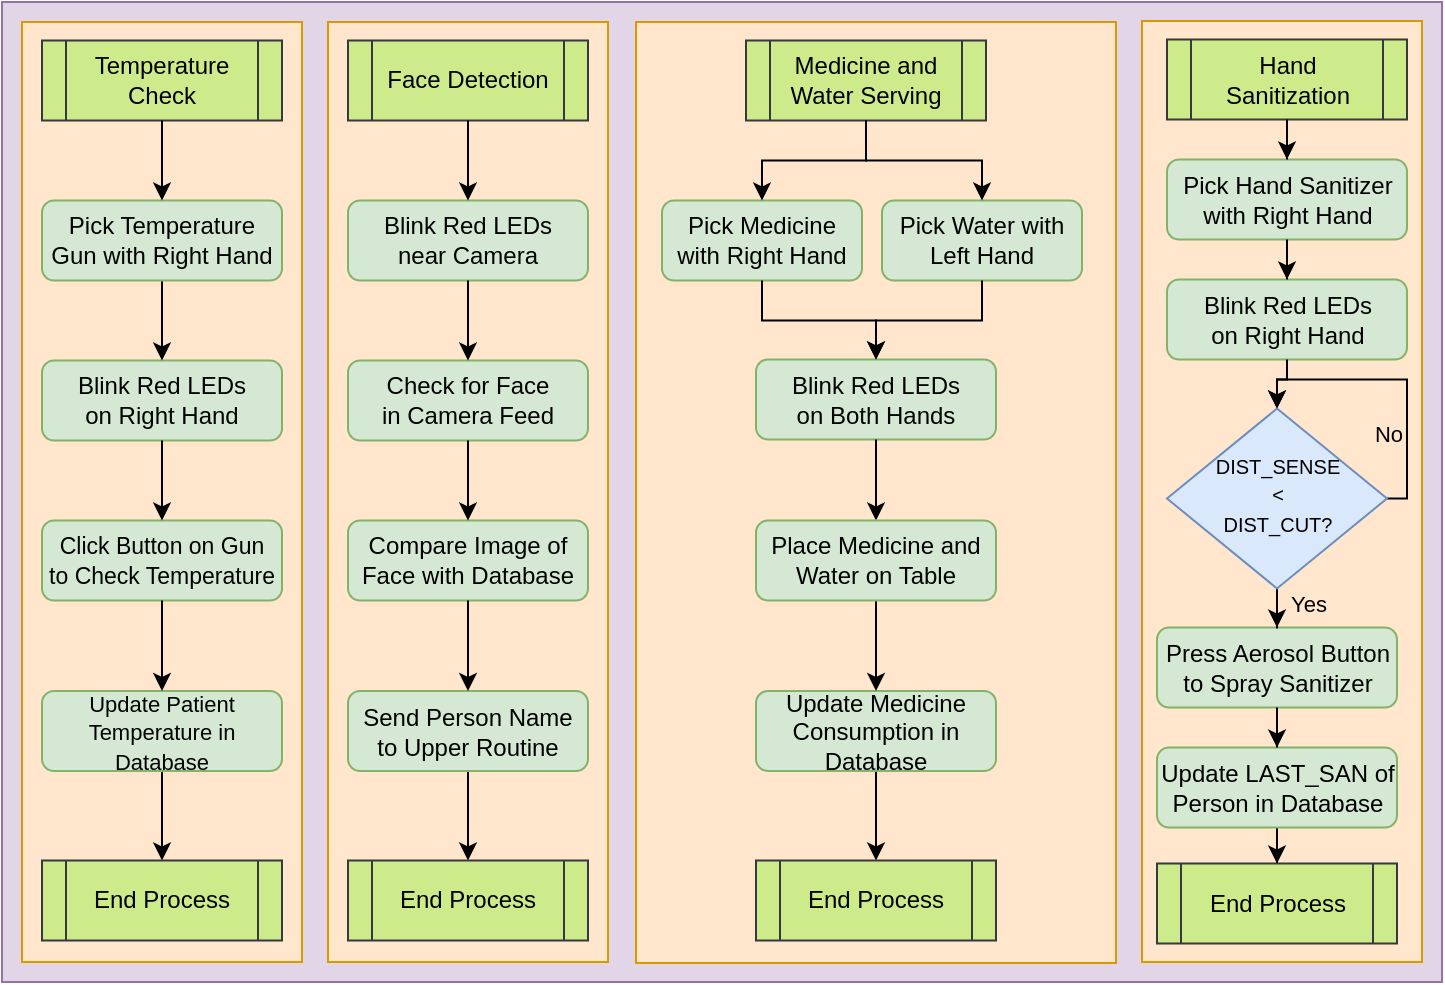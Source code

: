 <mxfile version="14.6.13" type="device"><diagram id="C5RBs43oDa-KdzZeNtuy" name="Page-1"><mxGraphModel dx="1086" dy="806" grid="1" gridSize="10" guides="1" tooltips="1" connect="1" arrows="1" fold="1" page="1" pageScale="1" pageWidth="827" pageHeight="1169" math="0" shadow="0"><root><mxCell id="WIyWlLk6GJQsqaUBKTNV-0"/><mxCell id="WIyWlLk6GJQsqaUBKTNV-1" parent="WIyWlLk6GJQsqaUBKTNV-0"/><mxCell id="MBbUP7-1jZj2tKYAUn3s-49" value="" style="rounded=0;whiteSpace=wrap;html=1;fillColor=#e1d5e7;strokeColor=#9673a6;" parent="WIyWlLk6GJQsqaUBKTNV-1" vertex="1"><mxGeometry x="40" y="40" width="720" height="490" as="geometry"/></mxCell><mxCell id="MBbUP7-1jZj2tKYAUn3s-48" value="" style="rounded=0;whiteSpace=wrap;html=1;fillColor=#ffe6cc;strokeColor=#d79b00;" parent="WIyWlLk6GJQsqaUBKTNV-1" vertex="1"><mxGeometry x="203" y="50" width="140" height="470" as="geometry"/></mxCell><mxCell id="S5DdQlGzMag7aqxKe4IT-141" value="" style="rounded=0;whiteSpace=wrap;html=1;fillColor=#ffe6cc;strokeColor=#d79b00;" parent="WIyWlLk6GJQsqaUBKTNV-1" vertex="1"><mxGeometry x="357" y="50" width="240" height="470.5" as="geometry"/></mxCell><mxCell id="S5DdQlGzMag7aqxKe4IT-140" value="" style="rounded=0;whiteSpace=wrap;html=1;fillColor=#ffe6cc;strokeColor=#d79b00;" parent="WIyWlLk6GJQsqaUBKTNV-1" vertex="1"><mxGeometry x="610" y="49.5" width="140" height="470.5" as="geometry"/></mxCell><mxCell id="S5DdQlGzMag7aqxKe4IT-118" value="" style="rounded=0;whiteSpace=wrap;html=1;fillColor=#ffe6cc;strokeColor=#d79b00;" parent="WIyWlLk6GJQsqaUBKTNV-1" vertex="1"><mxGeometry x="50" y="50" width="140" height="470" as="geometry"/></mxCell><mxCell id="S5DdQlGzMag7aqxKe4IT-98" value="" style="edgeStyle=orthogonalEdgeStyle;rounded=0;orthogonalLoop=1;jettySize=auto;html=1;" parent="WIyWlLk6GJQsqaUBKTNV-1" source="S5DdQlGzMag7aqxKe4IT-114" target="S5DdQlGzMag7aqxKe4IT-97" edge="1"><mxGeometry relative="1" as="geometry"/></mxCell><mxCell id="S5DdQlGzMag7aqxKe4IT-96" value="Face Detection" style="shape=process;whiteSpace=wrap;html=1;backgroundOutline=1;fillColor=#cdeb8b;strokeColor=#36393d;" parent="WIyWlLk6GJQsqaUBKTNV-1" vertex="1"><mxGeometry x="213" y="59.25" width="120" height="40" as="geometry"/></mxCell><mxCell id="S5DdQlGzMag7aqxKe4IT-97" value="End Process" style="shape=process;whiteSpace=wrap;html=1;backgroundOutline=1;fillColor=#cdeb8b;strokeColor=#36393d;" parent="WIyWlLk6GJQsqaUBKTNV-1" vertex="1"><mxGeometry x="213" y="469.25" width="120" height="40" as="geometry"/></mxCell><mxCell id="S5DdQlGzMag7aqxKe4IT-101" value="" style="edgeStyle=orthogonalEdgeStyle;rounded=0;orthogonalLoop=1;jettySize=auto;html=1;" parent="WIyWlLk6GJQsqaUBKTNV-1" source="S5DdQlGzMag7aqxKe4IT-124" target="S5DdQlGzMag7aqxKe4IT-100" edge="1"><mxGeometry relative="1" as="geometry"/></mxCell><mxCell id="S5DdQlGzMag7aqxKe4IT-99" value="Temperature&lt;br&gt;Check" style="shape=process;whiteSpace=wrap;html=1;backgroundOutline=1;fillColor=#cdeb8b;strokeColor=#36393d;" parent="WIyWlLk6GJQsqaUBKTNV-1" vertex="1"><mxGeometry x="60" y="59.25" width="120" height="40" as="geometry"/></mxCell><mxCell id="S5DdQlGzMag7aqxKe4IT-100" value="End Process" style="shape=process;whiteSpace=wrap;html=1;backgroundOutline=1;fillColor=#cdeb8b;strokeColor=#36393d;" parent="WIyWlLk6GJQsqaUBKTNV-1" vertex="1"><mxGeometry x="60" y="469.25" width="120" height="40" as="geometry"/></mxCell><mxCell id="S5DdQlGzMag7aqxKe4IT-102" value="" style="edgeStyle=orthogonalEdgeStyle;rounded=0;orthogonalLoop=1;jettySize=auto;html=1;" parent="WIyWlLk6GJQsqaUBKTNV-1" source="S5DdQlGzMag7aqxKe4IT-144" target="S5DdQlGzMag7aqxKe4IT-104" edge="1"><mxGeometry relative="1" as="geometry"/></mxCell><mxCell id="S5DdQlGzMag7aqxKe4IT-103" value="Medicine and Water Serving" style="shape=process;whiteSpace=wrap;html=1;backgroundOutline=1;fillColor=#cdeb8b;strokeColor=#36393d;" parent="WIyWlLk6GJQsqaUBKTNV-1" vertex="1"><mxGeometry x="412" y="59.25" width="120" height="40" as="geometry"/></mxCell><mxCell id="S5DdQlGzMag7aqxKe4IT-104" value="End Process" style="shape=process;whiteSpace=wrap;html=1;backgroundOutline=1;fillColor=#cdeb8b;strokeColor=#36393d;" parent="WIyWlLk6GJQsqaUBKTNV-1" vertex="1"><mxGeometry x="417" y="469.25" width="120" height="40" as="geometry"/></mxCell><mxCell id="S5DdQlGzMag7aqxKe4IT-105" value="" style="edgeStyle=orthogonalEdgeStyle;rounded=0;orthogonalLoop=1;jettySize=auto;html=1;" parent="WIyWlLk6GJQsqaUBKTNV-1" source="S5DdQlGzMag7aqxKe4IT-138" target="S5DdQlGzMag7aqxKe4IT-107" edge="1"><mxGeometry relative="1" as="geometry"/></mxCell><mxCell id="S5DdQlGzMag7aqxKe4IT-106" value="Hand Sanitization" style="shape=process;whiteSpace=wrap;html=1;backgroundOutline=1;fillColor=#cdeb8b;strokeColor=#36393d;" parent="WIyWlLk6GJQsqaUBKTNV-1" vertex="1"><mxGeometry x="622.5" y="58.75" width="120" height="40" as="geometry"/></mxCell><mxCell id="S5DdQlGzMag7aqxKe4IT-107" value="End Process" style="shape=process;whiteSpace=wrap;html=1;backgroundOutline=1;fillColor=#cdeb8b;strokeColor=#36393d;" parent="WIyWlLk6GJQsqaUBKTNV-1" vertex="1"><mxGeometry x="617.5" y="470.75" width="120" height="40" as="geometry"/></mxCell><mxCell id="S5DdQlGzMag7aqxKe4IT-108" value="Blink Red LEDs&lt;br&gt;near Camera" style="rounded=1;whiteSpace=wrap;html=1;fontSize=12;glass=0;strokeWidth=1;shadow=0;fillColor=#d5e8d4;strokeColor=#82b366;" parent="WIyWlLk6GJQsqaUBKTNV-1" vertex="1"><mxGeometry x="213" y="139.25" width="120" height="40" as="geometry"/></mxCell><mxCell id="S5DdQlGzMag7aqxKe4IT-109" value="" style="edgeStyle=orthogonalEdgeStyle;rounded=0;orthogonalLoop=1;jettySize=auto;html=1;" parent="WIyWlLk6GJQsqaUBKTNV-1" source="S5DdQlGzMag7aqxKe4IT-96" target="S5DdQlGzMag7aqxKe4IT-108" edge="1"><mxGeometry relative="1" as="geometry"><mxPoint x="273" y="95" as="sourcePoint"/><mxPoint x="273" y="315" as="targetPoint"/></mxGeometry></mxCell><mxCell id="S5DdQlGzMag7aqxKe4IT-110" value="Check for Face&lt;br&gt;in&amp;nbsp;Camera Feed" style="rounded=1;whiteSpace=wrap;html=1;fontSize=12;glass=0;strokeWidth=1;shadow=0;fillColor=#d5e8d4;strokeColor=#82b366;" parent="WIyWlLk6GJQsqaUBKTNV-1" vertex="1"><mxGeometry x="213" y="219.25" width="120" height="40" as="geometry"/></mxCell><mxCell id="S5DdQlGzMag7aqxKe4IT-111" value="" style="edgeStyle=orthogonalEdgeStyle;rounded=0;orthogonalLoop=1;jettySize=auto;html=1;" parent="WIyWlLk6GJQsqaUBKTNV-1" source="S5DdQlGzMag7aqxKe4IT-108" target="S5DdQlGzMag7aqxKe4IT-110" edge="1"><mxGeometry relative="1" as="geometry"><mxPoint x="273" y="165" as="sourcePoint"/><mxPoint x="273" y="315" as="targetPoint"/></mxGeometry></mxCell><mxCell id="S5DdQlGzMag7aqxKe4IT-112" value="Compare Image of Face with Database" style="rounded=1;whiteSpace=wrap;html=1;fontSize=12;glass=0;strokeWidth=1;shadow=0;fillColor=#d5e8d4;strokeColor=#82b366;" parent="WIyWlLk6GJQsqaUBKTNV-1" vertex="1"><mxGeometry x="213" y="299.25" width="120" height="40" as="geometry"/></mxCell><mxCell id="S5DdQlGzMag7aqxKe4IT-113" value="" style="edgeStyle=orthogonalEdgeStyle;rounded=0;orthogonalLoop=1;jettySize=auto;html=1;" parent="WIyWlLk6GJQsqaUBKTNV-1" source="S5DdQlGzMag7aqxKe4IT-110" target="S5DdQlGzMag7aqxKe4IT-112" edge="1"><mxGeometry relative="1" as="geometry"><mxPoint x="273" y="235" as="sourcePoint"/><mxPoint x="273" y="315" as="targetPoint"/></mxGeometry></mxCell><mxCell id="S5DdQlGzMag7aqxKe4IT-114" value="Send Person Name to Upper Routine" style="rounded=1;whiteSpace=wrap;html=1;fontSize=12;glass=0;strokeWidth=1;shadow=0;fillColor=#d5e8d4;strokeColor=#82b366;" parent="WIyWlLk6GJQsqaUBKTNV-1" vertex="1"><mxGeometry x="213" y="384.5" width="120" height="40" as="geometry"/></mxCell><mxCell id="S5DdQlGzMag7aqxKe4IT-115" value="" style="edgeStyle=orthogonalEdgeStyle;rounded=0;orthogonalLoop=1;jettySize=auto;html=1;" parent="WIyWlLk6GJQsqaUBKTNV-1" source="S5DdQlGzMag7aqxKe4IT-112" target="S5DdQlGzMag7aqxKe4IT-114" edge="1"><mxGeometry relative="1" as="geometry"><mxPoint x="273" y="295" as="sourcePoint"/><mxPoint x="273" y="375" as="targetPoint"/></mxGeometry></mxCell><mxCell id="S5DdQlGzMag7aqxKe4IT-117" value="Blink Red LEDs&lt;br&gt;on Right Hand" style="rounded=1;whiteSpace=wrap;html=1;fontSize=12;glass=0;strokeWidth=1;shadow=0;fillColor=#d5e8d4;strokeColor=#82b366;" parent="WIyWlLk6GJQsqaUBKTNV-1" vertex="1"><mxGeometry x="60" y="219.25" width="120" height="40" as="geometry"/></mxCell><mxCell id="S5DdQlGzMag7aqxKe4IT-119" value="" style="edgeStyle=orthogonalEdgeStyle;rounded=0;orthogonalLoop=1;jettySize=auto;html=1;" parent="WIyWlLk6GJQsqaUBKTNV-1" source="S5DdQlGzMag7aqxKe4IT-120" target="S5DdQlGzMag7aqxKe4IT-117" edge="1"><mxGeometry relative="1" as="geometry"><mxPoint x="120" y="95" as="sourcePoint"/><mxPoint x="120" y="355" as="targetPoint"/></mxGeometry></mxCell><mxCell id="S5DdQlGzMag7aqxKe4IT-120" value="Pick Temperature Gun with Right Hand" style="rounded=1;whiteSpace=wrap;html=1;fontSize=12;glass=0;strokeWidth=1;shadow=0;fillColor=#d5e8d4;strokeColor=#82b366;" parent="WIyWlLk6GJQsqaUBKTNV-1" vertex="1"><mxGeometry x="60" y="139.25" width="120" height="40" as="geometry"/></mxCell><mxCell id="S5DdQlGzMag7aqxKe4IT-121" value="" style="edgeStyle=orthogonalEdgeStyle;rounded=0;orthogonalLoop=1;jettySize=auto;html=1;" parent="WIyWlLk6GJQsqaUBKTNV-1" source="S5DdQlGzMag7aqxKe4IT-99" target="S5DdQlGzMag7aqxKe4IT-120" edge="1"><mxGeometry relative="1" as="geometry"><mxPoint x="120" y="95" as="sourcePoint"/><mxPoint x="120" y="175" as="targetPoint"/></mxGeometry></mxCell><mxCell id="S5DdQlGzMag7aqxKe4IT-122" value="&lt;font style=&quot;font-size: 11.5px&quot;&gt;Click Button on Gun&lt;br&gt;to Check Temperature&lt;/font&gt;" style="rounded=1;whiteSpace=wrap;html=1;fontSize=12;glass=0;strokeWidth=1;shadow=0;fillColor=#d5e8d4;strokeColor=#82b366;" parent="WIyWlLk6GJQsqaUBKTNV-1" vertex="1"><mxGeometry x="60" y="299.25" width="120" height="40" as="geometry"/></mxCell><mxCell id="S5DdQlGzMag7aqxKe4IT-123" value="" style="edgeStyle=orthogonalEdgeStyle;rounded=0;orthogonalLoop=1;jettySize=auto;html=1;" parent="WIyWlLk6GJQsqaUBKTNV-1" source="S5DdQlGzMag7aqxKe4IT-117" target="S5DdQlGzMag7aqxKe4IT-122" edge="1"><mxGeometry relative="1" as="geometry"><mxPoint x="120" y="215" as="sourcePoint"/><mxPoint x="120" y="355" as="targetPoint"/></mxGeometry></mxCell><mxCell id="S5DdQlGzMag7aqxKe4IT-124" value="&lt;font style=&quot;font-size: 11px&quot;&gt;Update Patient Temperature in Database&lt;/font&gt;" style="rounded=1;whiteSpace=wrap;html=1;fontSize=12;glass=0;strokeWidth=1;shadow=0;fillColor=#d5e8d4;strokeColor=#82b366;" parent="WIyWlLk6GJQsqaUBKTNV-1" vertex="1"><mxGeometry x="60" y="384.5" width="120" height="40" as="geometry"/></mxCell><mxCell id="S5DdQlGzMag7aqxKe4IT-125" value="" style="edgeStyle=orthogonalEdgeStyle;rounded=0;orthogonalLoop=1;jettySize=auto;html=1;" parent="WIyWlLk6GJQsqaUBKTNV-1" source="S5DdQlGzMag7aqxKe4IT-122" target="S5DdQlGzMag7aqxKe4IT-124" edge="1"><mxGeometry relative="1" as="geometry"><mxPoint x="120" y="275" as="sourcePoint"/><mxPoint x="120" y="355" as="targetPoint"/></mxGeometry></mxCell><mxCell id="S5DdQlGzMag7aqxKe4IT-126" value="Pick Hand Sanitizer with Right Hand" style="rounded=1;whiteSpace=wrap;html=1;fontSize=12;glass=0;strokeWidth=1;shadow=0;fillColor=#d5e8d4;strokeColor=#82b366;" parent="WIyWlLk6GJQsqaUBKTNV-1" vertex="1"><mxGeometry x="622.5" y="118.75" width="120" height="40" as="geometry"/></mxCell><mxCell id="S5DdQlGzMag7aqxKe4IT-127" value="" style="edgeStyle=orthogonalEdgeStyle;rounded=0;orthogonalLoop=1;jettySize=auto;html=1;" parent="WIyWlLk6GJQsqaUBKTNV-1" source="S5DdQlGzMag7aqxKe4IT-106" target="S5DdQlGzMag7aqxKe4IT-126" edge="1"><mxGeometry relative="1" as="geometry"><mxPoint x="682.5" y="98.75" as="sourcePoint"/><mxPoint x="682.5" y="222.75" as="targetPoint"/></mxGeometry></mxCell><mxCell id="S5DdQlGzMag7aqxKe4IT-128" value="Blink Red LEDs&lt;br&gt;on Right Hand" style="rounded=1;whiteSpace=wrap;html=1;fontSize=12;glass=0;strokeWidth=1;shadow=0;fillColor=#d5e8d4;strokeColor=#82b366;" parent="WIyWlLk6GJQsqaUBKTNV-1" vertex="1"><mxGeometry x="622.5" y="178.75" width="120" height="40" as="geometry"/></mxCell><mxCell id="S5DdQlGzMag7aqxKe4IT-129" value="" style="edgeStyle=orthogonalEdgeStyle;rounded=0;orthogonalLoop=1;jettySize=auto;html=1;" parent="WIyWlLk6GJQsqaUBKTNV-1" source="S5DdQlGzMag7aqxKe4IT-126" target="S5DdQlGzMag7aqxKe4IT-128" edge="1"><mxGeometry relative="1" as="geometry"><mxPoint x="682.5" y="158.75" as="sourcePoint"/><mxPoint x="682.5" y="268.75" as="targetPoint"/></mxGeometry></mxCell><mxCell id="S5DdQlGzMag7aqxKe4IT-130" value="Press Aerosol Button to Spray Sanitizer" style="rounded=1;whiteSpace=wrap;html=1;fontSize=12;glass=0;strokeWidth=1;shadow=0;fillColor=#d5e8d4;strokeColor=#82b366;" parent="WIyWlLk6GJQsqaUBKTNV-1" vertex="1"><mxGeometry x="617.5" y="352.75" width="120" height="40" as="geometry"/></mxCell><mxCell id="S5DdQlGzMag7aqxKe4IT-131" value="" style="edgeStyle=orthogonalEdgeStyle;rounded=0;orthogonalLoop=1;jettySize=auto;html=1;entryX=0.5;entryY=0;entryDx=0;entryDy=0;" parent="WIyWlLk6GJQsqaUBKTNV-1" source="S5DdQlGzMag7aqxKe4IT-132" target="S5DdQlGzMag7aqxKe4IT-130" edge="1"><mxGeometry relative="1" as="geometry"><mxPoint x="682.5" y="218.75" as="sourcePoint"/><mxPoint x="682.5" y="268.75" as="targetPoint"/></mxGeometry></mxCell><mxCell id="S5DdQlGzMag7aqxKe4IT-137" value="Yes" style="edgeLabel;html=1;align=center;verticalAlign=middle;resizable=0;points=[];labelBackgroundColor=none;" parent="S5DdQlGzMag7aqxKe4IT-131" vertex="1" connectable="0"><mxGeometry x="-0.27" y="1" relative="1" as="geometry"><mxPoint x="16" y="-10.43" as="offset"/></mxGeometry></mxCell><mxCell id="S5DdQlGzMag7aqxKe4IT-135" value="" style="edgeStyle=orthogonalEdgeStyle;rounded=0;orthogonalLoop=1;jettySize=auto;html=1;entryX=0.5;entryY=0;entryDx=0;entryDy=0;exitX=1;exitY=0.5;exitDx=0;exitDy=0;" parent="WIyWlLk6GJQsqaUBKTNV-1" source="S5DdQlGzMag7aqxKe4IT-132" target="S5DdQlGzMag7aqxKe4IT-132" edge="1"><mxGeometry relative="1" as="geometry"><mxPoint x="752.5" y="238.75" as="targetPoint"/><Array as="points"><mxPoint x="742.5" y="288.75"/><mxPoint x="742.5" y="228.75"/><mxPoint x="677.5" y="228.75"/></Array></mxGeometry></mxCell><mxCell id="S5DdQlGzMag7aqxKe4IT-136" value="No" style="edgeLabel;html=1;align=center;verticalAlign=middle;resizable=0;points=[];labelBackgroundColor=none;" parent="S5DdQlGzMag7aqxKe4IT-135" vertex="1" connectable="0"><mxGeometry x="-0.551" relative="1" as="geometry"><mxPoint x="-10" y="-9.0" as="offset"/></mxGeometry></mxCell><mxCell id="S5DdQlGzMag7aqxKe4IT-132" value="&lt;font style=&quot;font-size: 10px&quot;&gt;DIST_SENSE&lt;br&gt;&amp;lt;&lt;br&gt;DIST_CUT?&lt;br&gt;&lt;/font&gt;" style="rhombus;whiteSpace=wrap;html=1;shadow=0;fontFamily=Helvetica;fontSize=12;align=center;strokeWidth=1;spacing=6;spacingTop=-4;fillColor=#dae8fc;strokeColor=#6c8ebf;" parent="WIyWlLk6GJQsqaUBKTNV-1" vertex="1"><mxGeometry x="622.5" y="243.25" width="110" height="90" as="geometry"/></mxCell><mxCell id="S5DdQlGzMag7aqxKe4IT-133" value="" style="edgeStyle=orthogonalEdgeStyle;rounded=0;orthogonalLoop=1;jettySize=auto;html=1;" parent="WIyWlLk6GJQsqaUBKTNV-1" source="S5DdQlGzMag7aqxKe4IT-128" target="S5DdQlGzMag7aqxKe4IT-132" edge="1"><mxGeometry relative="1" as="geometry"><mxPoint x="682.5" y="218.75" as="sourcePoint"/><mxPoint x="682.5" y="328.75" as="targetPoint"/><Array as="points"><mxPoint x="682.5" y="228.75"/><mxPoint x="677.5" y="228.75"/></Array></mxGeometry></mxCell><mxCell id="S5DdQlGzMag7aqxKe4IT-138" value="&lt;font style=&quot;font-size: 12px&quot;&gt;Update LAST_SAN of Person in Database&lt;/font&gt;" style="rounded=1;whiteSpace=wrap;html=1;fontSize=12;glass=0;strokeWidth=1;shadow=0;fillColor=#d5e8d4;strokeColor=#82b366;" parent="WIyWlLk6GJQsqaUBKTNV-1" vertex="1"><mxGeometry x="617.5" y="412.75" width="120" height="40" as="geometry"/></mxCell><mxCell id="S5DdQlGzMag7aqxKe4IT-139" value="" style="edgeStyle=orthogonalEdgeStyle;rounded=0;orthogonalLoop=1;jettySize=auto;html=1;" parent="WIyWlLk6GJQsqaUBKTNV-1" source="S5DdQlGzMag7aqxKe4IT-130" target="S5DdQlGzMag7aqxKe4IT-138" edge="1"><mxGeometry relative="1" as="geometry"><mxPoint x="682.5" y="400.75" as="sourcePoint"/><mxPoint x="682.5" y="458.75" as="targetPoint"/></mxGeometry></mxCell><mxCell id="S5DdQlGzMag7aqxKe4IT-142" value="Blink Red LEDs&lt;br&gt;on Both Hands" style="rounded=1;whiteSpace=wrap;html=1;fontSize=12;glass=0;strokeWidth=1;shadow=0;fillColor=#d5e8d4;strokeColor=#82b366;" parent="WIyWlLk6GJQsqaUBKTNV-1" vertex="1"><mxGeometry x="417" y="218.75" width="120" height="40" as="geometry"/></mxCell><mxCell id="S5DdQlGzMag7aqxKe4IT-144" value="&lt;font style=&quot;font-size: 12px&quot;&gt;Update Medicine Consumption in Database&lt;/font&gt;" style="rounded=1;whiteSpace=wrap;html=1;fontSize=12;glass=0;strokeWidth=1;shadow=0;fillColor=#d5e8d4;strokeColor=#82b366;" parent="WIyWlLk6GJQsqaUBKTNV-1" vertex="1"><mxGeometry x="417" y="384.5" width="120" height="40" as="geometry"/></mxCell><mxCell id="S5DdQlGzMag7aqxKe4IT-145" value="" style="edgeStyle=orthogonalEdgeStyle;rounded=0;orthogonalLoop=1;jettySize=auto;html=1;entryX=0.5;entryY=0;entryDx=0;entryDy=0;" parent="WIyWlLk6GJQsqaUBKTNV-1" source="S5DdQlGzMag7aqxKe4IT-142" target="vMfmL0Llz-qJltFhJ5ho-0" edge="1"><mxGeometry relative="1" as="geometry"><mxPoint x="477" y="439.25" as="sourcePoint"/><mxPoint x="477" y="299.25" as="targetPoint"/></mxGeometry></mxCell><mxCell id="S5DdQlGzMag7aqxKe4IT-147" value="Pick Medicine with Right Hand" style="rounded=1;whiteSpace=wrap;html=1;fontSize=12;glass=0;strokeWidth=1;shadow=0;fillColor=#d5e8d4;strokeColor=#82b366;" parent="WIyWlLk6GJQsqaUBKTNV-1" vertex="1"><mxGeometry x="370" y="139.25" width="100" height="40" as="geometry"/></mxCell><mxCell id="S5DdQlGzMag7aqxKe4IT-148" value="" style="edgeStyle=orthogonalEdgeStyle;rounded=0;orthogonalLoop=1;jettySize=auto;html=1;" parent="WIyWlLk6GJQsqaUBKTNV-1" source="S5DdQlGzMag7aqxKe4IT-103" target="S5DdQlGzMag7aqxKe4IT-147" edge="1"><mxGeometry relative="1" as="geometry"><mxPoint x="462" y="139.25" as="sourcePoint"/><mxPoint x="462" y="401.25" as="targetPoint"/></mxGeometry></mxCell><mxCell id="S5DdQlGzMag7aqxKe4IT-149" value="Pick Water with Left Hand" style="rounded=1;whiteSpace=wrap;html=1;fontSize=12;glass=0;strokeWidth=1;shadow=0;fillColor=#d5e8d4;strokeColor=#82b366;" parent="WIyWlLk6GJQsqaUBKTNV-1" vertex="1"><mxGeometry x="480" y="139.25" width="100" height="40" as="geometry"/></mxCell><mxCell id="S5DdQlGzMag7aqxKe4IT-150" value="" style="edgeStyle=orthogonalEdgeStyle;rounded=0;orthogonalLoop=1;jettySize=auto;html=1;entryX=0.5;entryY=0;entryDx=0;entryDy=0;exitX=0.5;exitY=1;exitDx=0;exitDy=0;" parent="WIyWlLk6GJQsqaUBKTNV-1" source="S5DdQlGzMag7aqxKe4IT-103" target="S5DdQlGzMag7aqxKe4IT-149" edge="1"><mxGeometry relative="1" as="geometry"><mxPoint x="487.007" y="149.25" as="sourcePoint"/><mxPoint x="427.007" y="181.25" as="targetPoint"/></mxGeometry></mxCell><mxCell id="S5DdQlGzMag7aqxKe4IT-151" value="" style="edgeStyle=orthogonalEdgeStyle;rounded=0;orthogonalLoop=1;jettySize=auto;html=1;exitX=0.5;exitY=1;exitDx=0;exitDy=0;entryX=0.5;entryY=0;entryDx=0;entryDy=0;" parent="WIyWlLk6GJQsqaUBKTNV-1" source="S5DdQlGzMag7aqxKe4IT-149" target="S5DdQlGzMag7aqxKe4IT-142" edge="1"><mxGeometry relative="1" as="geometry"><mxPoint x="487" y="149.25" as="sourcePoint"/><mxPoint x="477" y="249.25" as="targetPoint"/></mxGeometry></mxCell><mxCell id="S5DdQlGzMag7aqxKe4IT-155" value="" style="edgeStyle=orthogonalEdgeStyle;rounded=0;orthogonalLoop=1;jettySize=auto;html=1;exitX=0.5;exitY=1;exitDx=0;exitDy=0;entryX=0.5;entryY=0;entryDx=0;entryDy=0;" parent="WIyWlLk6GJQsqaUBKTNV-1" source="S5DdQlGzMag7aqxKe4IT-147" target="S5DdQlGzMag7aqxKe4IT-142" edge="1"><mxGeometry relative="1" as="geometry"><mxPoint x="417" y="211.25" as="sourcePoint"/><mxPoint x="477" y="249.25" as="targetPoint"/></mxGeometry></mxCell><mxCell id="S5DdQlGzMag7aqxKe4IT-161" value="" style="edgeStyle=orthogonalEdgeStyle;rounded=0;orthogonalLoop=1;jettySize=auto;html=1;entryX=0.5;entryY=0;entryDx=0;entryDy=0;exitX=0.5;exitY=1;exitDx=0;exitDy=0;" parent="WIyWlLk6GJQsqaUBKTNV-1" source="vMfmL0Llz-qJltFhJ5ho-0" target="S5DdQlGzMag7aqxKe4IT-144" edge="1"><mxGeometry relative="1" as="geometry"><mxPoint x="477" y="389.25" as="sourcePoint"/><mxPoint x="512" y="421.25" as="targetPoint"/></mxGeometry></mxCell><mxCell id="vMfmL0Llz-qJltFhJ5ho-0" value="Place Medicine and Water on Table" style="rounded=1;whiteSpace=wrap;html=1;fontSize=12;glass=0;strokeWidth=1;shadow=0;fillColor=#d5e8d4;strokeColor=#82b366;" parent="WIyWlLk6GJQsqaUBKTNV-1" vertex="1"><mxGeometry x="417" y="299.25" width="120" height="40" as="geometry"/></mxCell></root></mxGraphModel></diagram></mxfile>